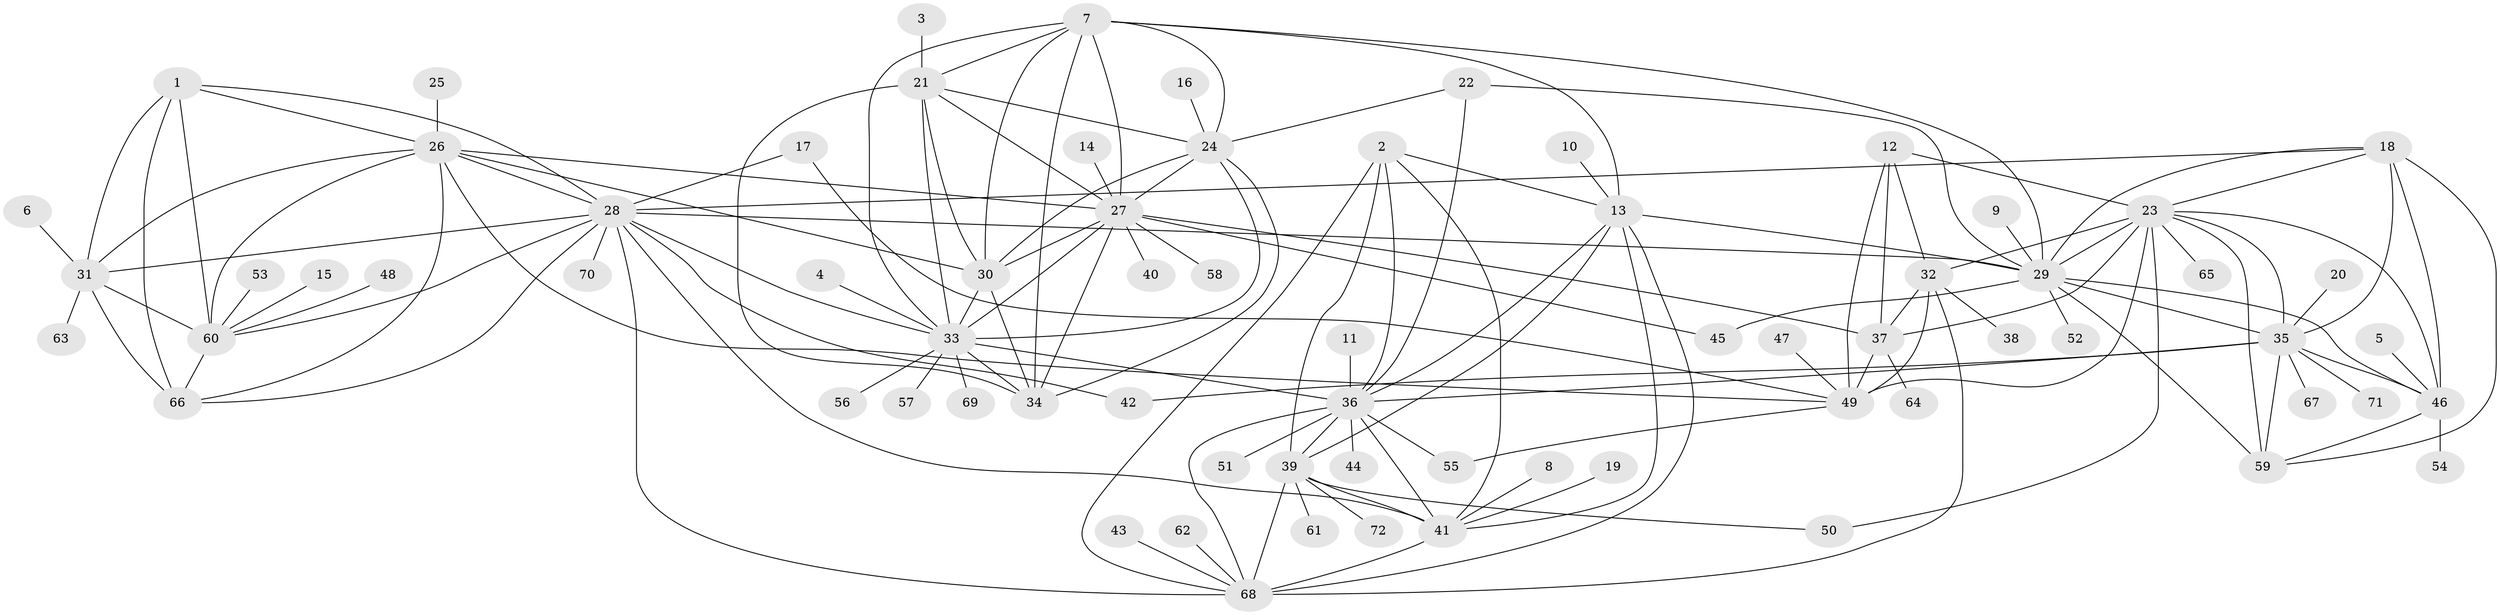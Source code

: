 // original degree distribution, {10: 0.04861111111111111, 8: 0.04861111111111111, 14: 0.006944444444444444, 7: 0.020833333333333332, 9: 0.041666666666666664, 12: 0.020833333333333332, 6: 0.020833333333333332, 11: 0.027777777777777776, 16: 0.006944444444444444, 2: 0.1597222222222222, 1: 0.5486111111111112, 3: 0.027777777777777776, 4: 0.020833333333333332}
// Generated by graph-tools (version 1.1) at 2025/26/03/09/25 03:26:41]
// undirected, 72 vertices, 141 edges
graph export_dot {
graph [start="1"]
  node [color=gray90,style=filled];
  1;
  2;
  3;
  4;
  5;
  6;
  7;
  8;
  9;
  10;
  11;
  12;
  13;
  14;
  15;
  16;
  17;
  18;
  19;
  20;
  21;
  22;
  23;
  24;
  25;
  26;
  27;
  28;
  29;
  30;
  31;
  32;
  33;
  34;
  35;
  36;
  37;
  38;
  39;
  40;
  41;
  42;
  43;
  44;
  45;
  46;
  47;
  48;
  49;
  50;
  51;
  52;
  53;
  54;
  55;
  56;
  57;
  58;
  59;
  60;
  61;
  62;
  63;
  64;
  65;
  66;
  67;
  68;
  69;
  70;
  71;
  72;
  1 -- 26 [weight=2.0];
  1 -- 28 [weight=2.0];
  1 -- 31 [weight=2.0];
  1 -- 60 [weight=2.0];
  1 -- 66 [weight=2.0];
  2 -- 13 [weight=1.0];
  2 -- 36 [weight=1.0];
  2 -- 39 [weight=1.0];
  2 -- 41 [weight=1.0];
  2 -- 68 [weight=2.0];
  3 -- 21 [weight=1.0];
  4 -- 33 [weight=1.0];
  5 -- 46 [weight=1.0];
  6 -- 31 [weight=1.0];
  7 -- 13 [weight=1.0];
  7 -- 21 [weight=1.0];
  7 -- 24 [weight=1.0];
  7 -- 27 [weight=1.0];
  7 -- 29 [weight=1.0];
  7 -- 30 [weight=1.0];
  7 -- 33 [weight=1.0];
  7 -- 34 [weight=1.0];
  8 -- 41 [weight=1.0];
  9 -- 29 [weight=1.0];
  10 -- 13 [weight=1.0];
  11 -- 36 [weight=1.0];
  12 -- 23 [weight=1.0];
  12 -- 32 [weight=2.0];
  12 -- 37 [weight=1.0];
  12 -- 49 [weight=2.0];
  13 -- 29 [weight=1.0];
  13 -- 36 [weight=1.0];
  13 -- 39 [weight=1.0];
  13 -- 41 [weight=1.0];
  13 -- 68 [weight=2.0];
  14 -- 27 [weight=1.0];
  15 -- 60 [weight=1.0];
  16 -- 24 [weight=1.0];
  17 -- 28 [weight=1.0];
  17 -- 49 [weight=1.0];
  18 -- 23 [weight=1.0];
  18 -- 28 [weight=1.0];
  18 -- 29 [weight=1.0];
  18 -- 35 [weight=2.0];
  18 -- 46 [weight=1.0];
  18 -- 59 [weight=1.0];
  19 -- 41 [weight=1.0];
  20 -- 35 [weight=1.0];
  21 -- 24 [weight=1.0];
  21 -- 27 [weight=1.0];
  21 -- 30 [weight=1.0];
  21 -- 33 [weight=1.0];
  21 -- 34 [weight=1.0];
  22 -- 24 [weight=1.0];
  22 -- 29 [weight=1.0];
  22 -- 36 [weight=1.0];
  23 -- 29 [weight=1.0];
  23 -- 32 [weight=2.0];
  23 -- 35 [weight=2.0];
  23 -- 37 [weight=1.0];
  23 -- 46 [weight=1.0];
  23 -- 49 [weight=2.0];
  23 -- 50 [weight=1.0];
  23 -- 59 [weight=1.0];
  23 -- 65 [weight=1.0];
  24 -- 27 [weight=1.0];
  24 -- 30 [weight=1.0];
  24 -- 33 [weight=1.0];
  24 -- 34 [weight=1.0];
  25 -- 26 [weight=1.0];
  26 -- 27 [weight=1.0];
  26 -- 28 [weight=1.0];
  26 -- 30 [weight=1.0];
  26 -- 31 [weight=1.0];
  26 -- 49 [weight=1.0];
  26 -- 60 [weight=1.0];
  26 -- 66 [weight=1.0];
  27 -- 30 [weight=1.0];
  27 -- 33 [weight=1.0];
  27 -- 34 [weight=1.0];
  27 -- 37 [weight=1.0];
  27 -- 40 [weight=1.0];
  27 -- 45 [weight=1.0];
  27 -- 58 [weight=1.0];
  28 -- 29 [weight=1.0];
  28 -- 31 [weight=1.0];
  28 -- 33 [weight=1.0];
  28 -- 41 [weight=1.0];
  28 -- 42 [weight=1.0];
  28 -- 60 [weight=1.0];
  28 -- 66 [weight=1.0];
  28 -- 68 [weight=1.0];
  28 -- 70 [weight=1.0];
  29 -- 35 [weight=2.0];
  29 -- 45 [weight=1.0];
  29 -- 46 [weight=1.0];
  29 -- 52 [weight=1.0];
  29 -- 59 [weight=1.0];
  30 -- 33 [weight=1.0];
  30 -- 34 [weight=1.0];
  31 -- 60 [weight=1.0];
  31 -- 63 [weight=1.0];
  31 -- 66 [weight=1.0];
  32 -- 37 [weight=2.0];
  32 -- 38 [weight=1.0];
  32 -- 49 [weight=4.0];
  32 -- 68 [weight=1.0];
  33 -- 34 [weight=1.0];
  33 -- 36 [weight=3.0];
  33 -- 56 [weight=1.0];
  33 -- 57 [weight=1.0];
  33 -- 69 [weight=1.0];
  35 -- 36 [weight=1.0];
  35 -- 42 [weight=1.0];
  35 -- 46 [weight=2.0];
  35 -- 59 [weight=2.0];
  35 -- 67 [weight=1.0];
  35 -- 71 [weight=1.0];
  36 -- 39 [weight=1.0];
  36 -- 41 [weight=1.0];
  36 -- 44 [weight=1.0];
  36 -- 51 [weight=1.0];
  36 -- 55 [weight=1.0];
  36 -- 68 [weight=2.0];
  37 -- 49 [weight=2.0];
  37 -- 64 [weight=1.0];
  39 -- 41 [weight=1.0];
  39 -- 50 [weight=1.0];
  39 -- 61 [weight=1.0];
  39 -- 68 [weight=2.0];
  39 -- 72 [weight=1.0];
  41 -- 68 [weight=2.0];
  43 -- 68 [weight=1.0];
  46 -- 54 [weight=1.0];
  46 -- 59 [weight=1.0];
  47 -- 49 [weight=1.0];
  48 -- 60 [weight=1.0];
  49 -- 55 [weight=1.0];
  53 -- 60 [weight=1.0];
  60 -- 66 [weight=1.0];
  62 -- 68 [weight=1.0];
}
